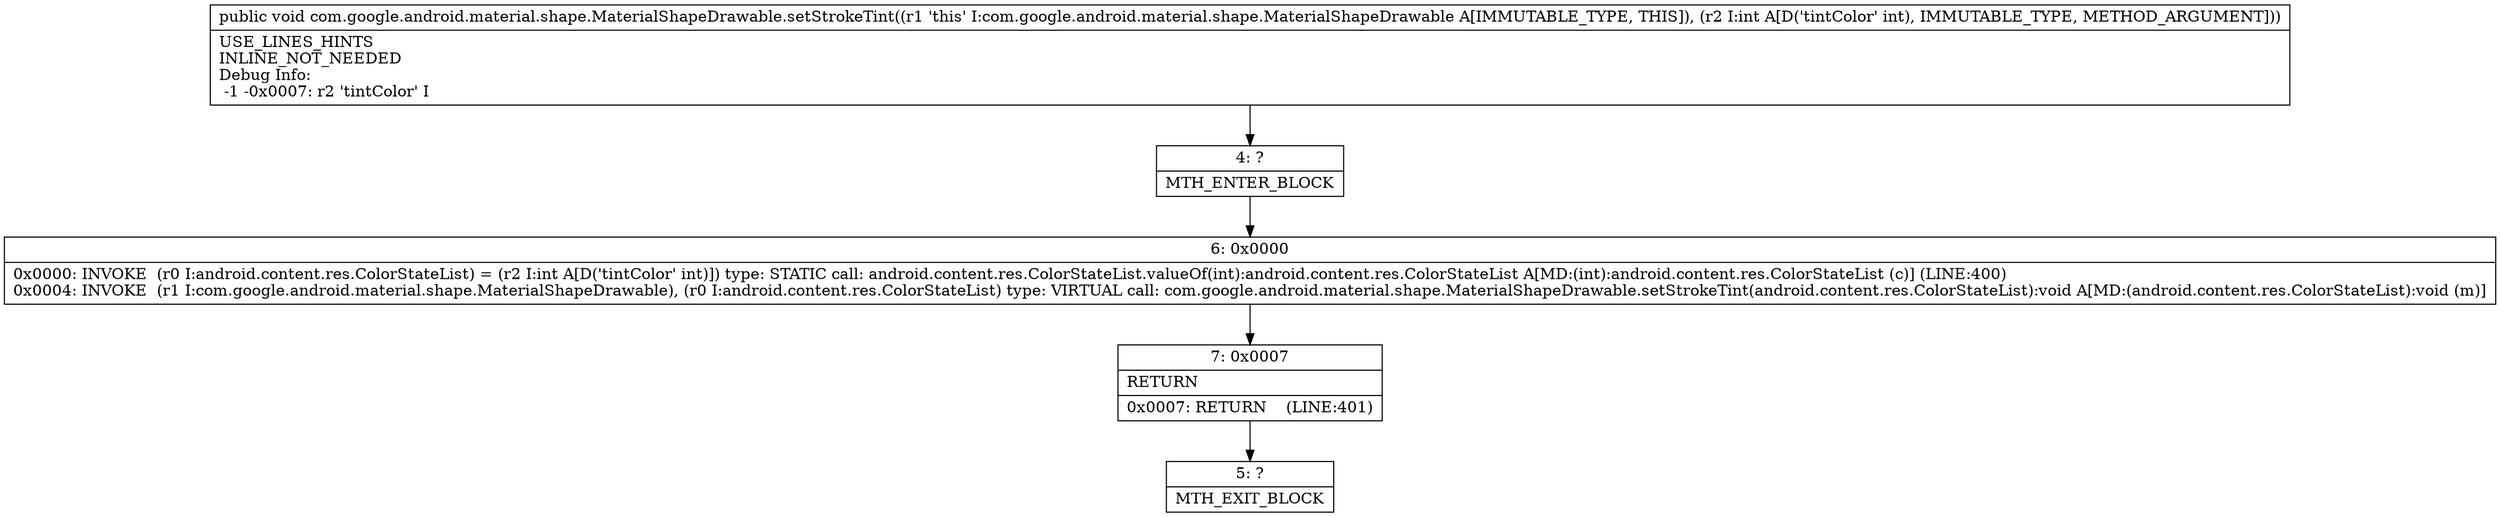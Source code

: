 digraph "CFG forcom.google.android.material.shape.MaterialShapeDrawable.setStrokeTint(I)V" {
Node_4 [shape=record,label="{4\:\ ?|MTH_ENTER_BLOCK\l}"];
Node_6 [shape=record,label="{6\:\ 0x0000|0x0000: INVOKE  (r0 I:android.content.res.ColorStateList) = (r2 I:int A[D('tintColor' int)]) type: STATIC call: android.content.res.ColorStateList.valueOf(int):android.content.res.ColorStateList A[MD:(int):android.content.res.ColorStateList (c)] (LINE:400)\l0x0004: INVOKE  (r1 I:com.google.android.material.shape.MaterialShapeDrawable), (r0 I:android.content.res.ColorStateList) type: VIRTUAL call: com.google.android.material.shape.MaterialShapeDrawable.setStrokeTint(android.content.res.ColorStateList):void A[MD:(android.content.res.ColorStateList):void (m)]\l}"];
Node_7 [shape=record,label="{7\:\ 0x0007|RETURN\l|0x0007: RETURN    (LINE:401)\l}"];
Node_5 [shape=record,label="{5\:\ ?|MTH_EXIT_BLOCK\l}"];
MethodNode[shape=record,label="{public void com.google.android.material.shape.MaterialShapeDrawable.setStrokeTint((r1 'this' I:com.google.android.material.shape.MaterialShapeDrawable A[IMMUTABLE_TYPE, THIS]), (r2 I:int A[D('tintColor' int), IMMUTABLE_TYPE, METHOD_ARGUMENT]))  | USE_LINES_HINTS\lINLINE_NOT_NEEDED\lDebug Info:\l  \-1 \-0x0007: r2 'tintColor' I\l}"];
MethodNode -> Node_4;Node_4 -> Node_6;
Node_6 -> Node_7;
Node_7 -> Node_5;
}

